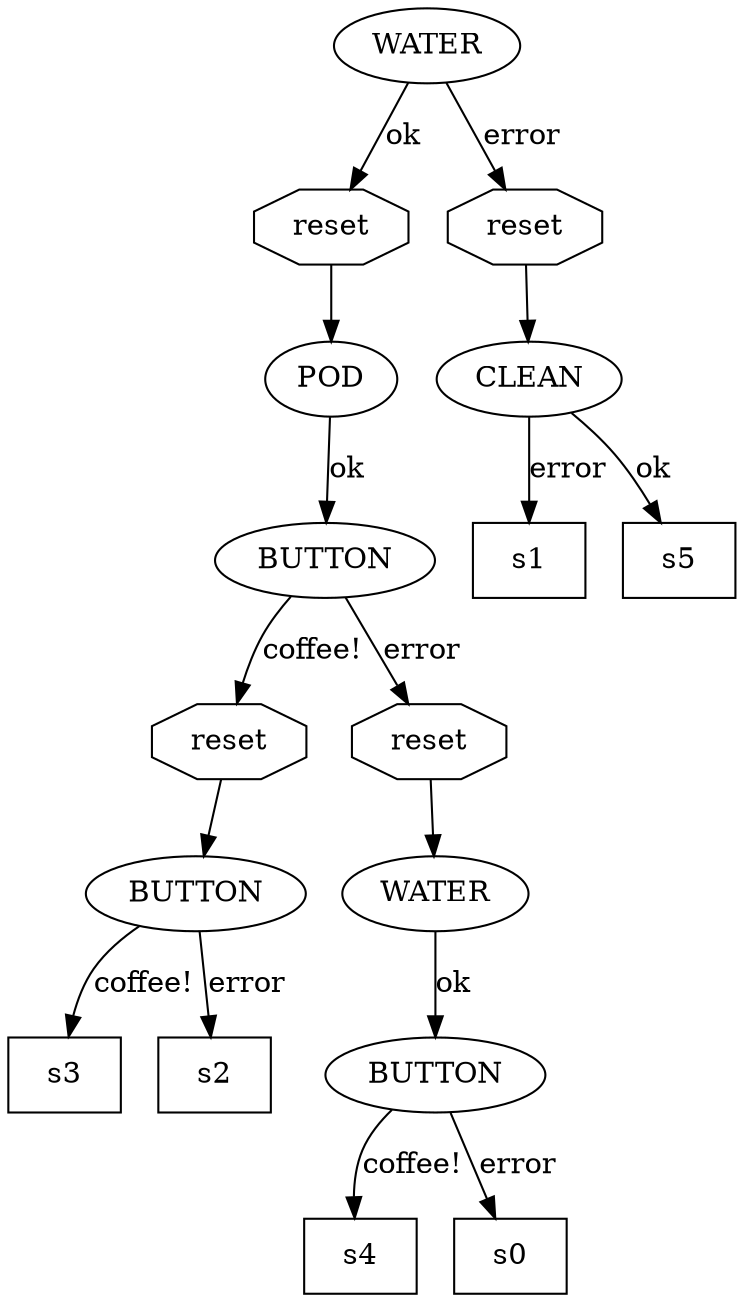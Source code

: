 digraph g {

	s0 [shape="oval" label="WATER"];
	s1 [shape="octagon" label="reset"];
	s2 [shape="octagon" label="reset"];
	s3 [shape="oval" label="POD"];
	s4 [shape="oval" label="CLEAN"];
	s5 [shape="oval" label="BUTTON"];
	s6 [shape="box" label="s1"];
	s7 [shape="box" label="s5"];
	s8 [shape="octagon" label="reset"];
	s9 [shape="octagon" label="reset"];
	s10 [shape="oval" label="BUTTON"];
	s11 [shape="oval" label="WATER"];
	s12 [shape="box" label="s3"];
	s13 [shape="box" label="s2"];
	s14 [shape="oval" label="BUTTON"];
	s15 [shape="box" label="s4"];
	s16 [shape="box" label="s0"];
	s0 -> s1 [label="ok"];
	s0 -> s2 [label="error"];
	s1 -> s3;
	s2 -> s4;
	s3 -> s5 [label="ok"];
	s4 -> s6 [label="error"];
	s4 -> s7 [label="ok"];
	s5 -> s8 [label="coffee!"];
	s5 -> s9 [label="error"];
	s8 -> s10;
	s9 -> s11;
	s10 -> s12 [label="coffee!"];
	s10 -> s13 [label="error"];
	s11 -> s14 [label="ok"];
	s14 -> s15 [label="coffee!"];
	s14 -> s16 [label="error"];

}

